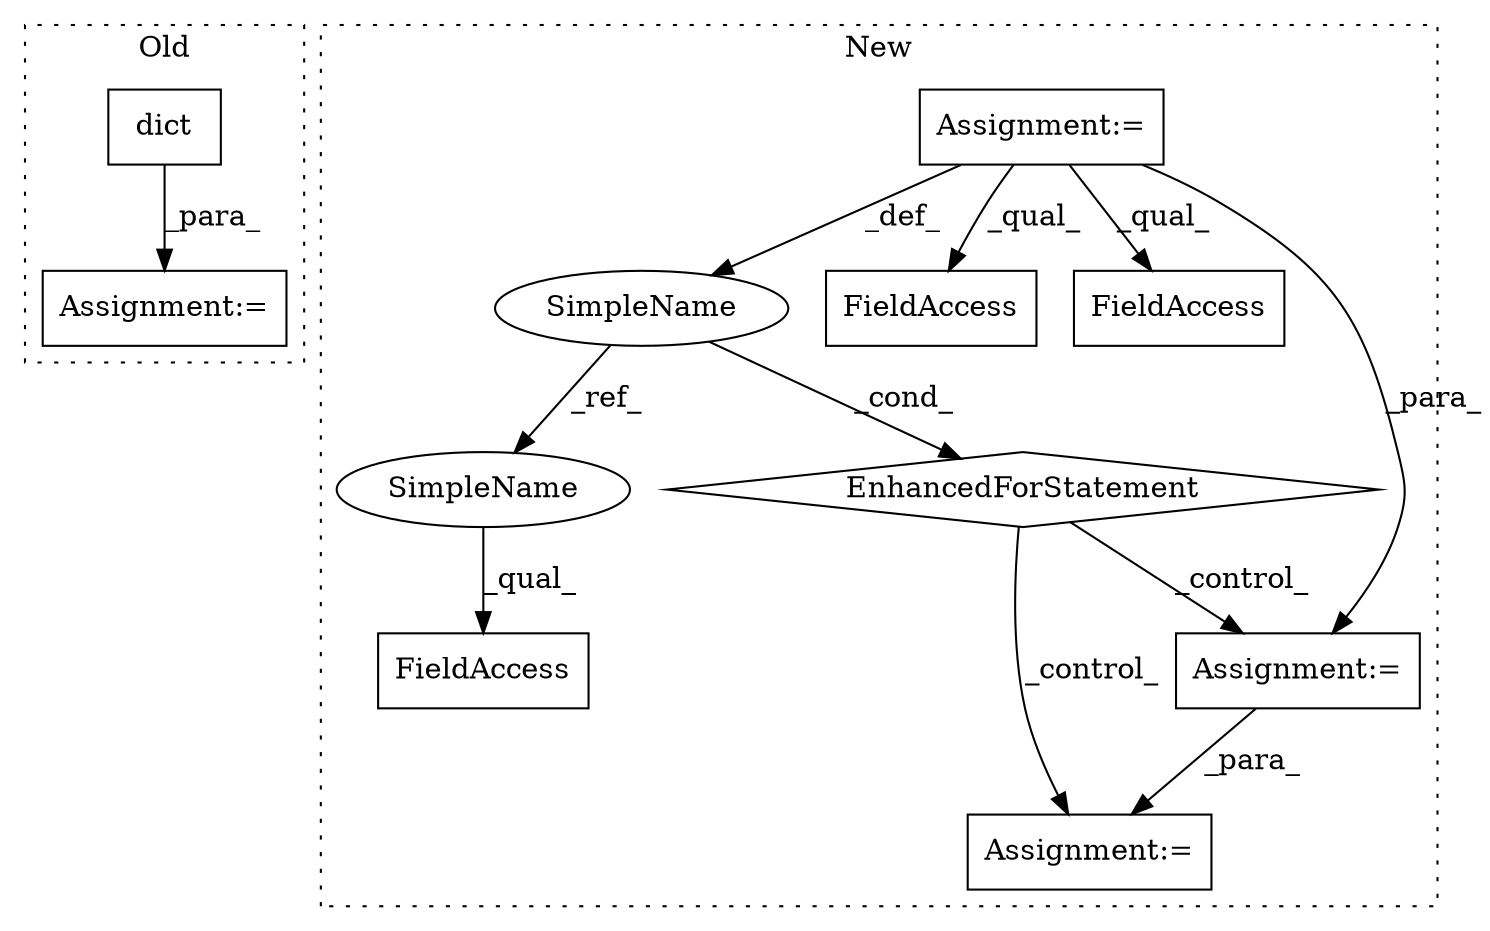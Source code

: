digraph G {
subgraph cluster0 {
1 [label="dict" a="32" s="1510,1663" l="21,-10" shape="box"];
4 [label="Assignment:=" a="7" s="1480" l="1" shape="box"];
label = "Old";
style="dotted";
}
subgraph cluster1 {
2 [label="EnhancedForStatement" a="70" s="2457,2534" l="57,2" shape="diamond"];
3 [label="Assignment:=" a="7" s="1992,2072" l="53,2" shape="box"];
5 [label="Assignment:=" a="7" s="3139" l="1" shape="box"];
6 [label="SimpleName" a="42" s="2518" l="4" shape="ellipse"];
7 [label="FieldAccess" a="22" s="2254" l="23" shape="box"];
8 [label="FieldAccess" a="22" s="2744" l="14" shape="box"];
9 [label="FieldAccess" a="22" s="2436" l="11" shape="box"];
10 [label="Assignment:=" a="7" s="2557" l="1" shape="box"];
11 [label="SimpleName" a="42" s="2744" l="4" shape="ellipse"];
label = "New";
style="dotted";
}
1 -> 4 [label="_para_"];
2 -> 10 [label="_control_"];
2 -> 5 [label="_control_"];
3 -> 6 [label="_def_"];
3 -> 7 [label="_qual_"];
3 -> 9 [label="_qual_"];
3 -> 10 [label="_para_"];
6 -> 2 [label="_cond_"];
6 -> 11 [label="_ref_"];
10 -> 5 [label="_para_"];
11 -> 8 [label="_qual_"];
}